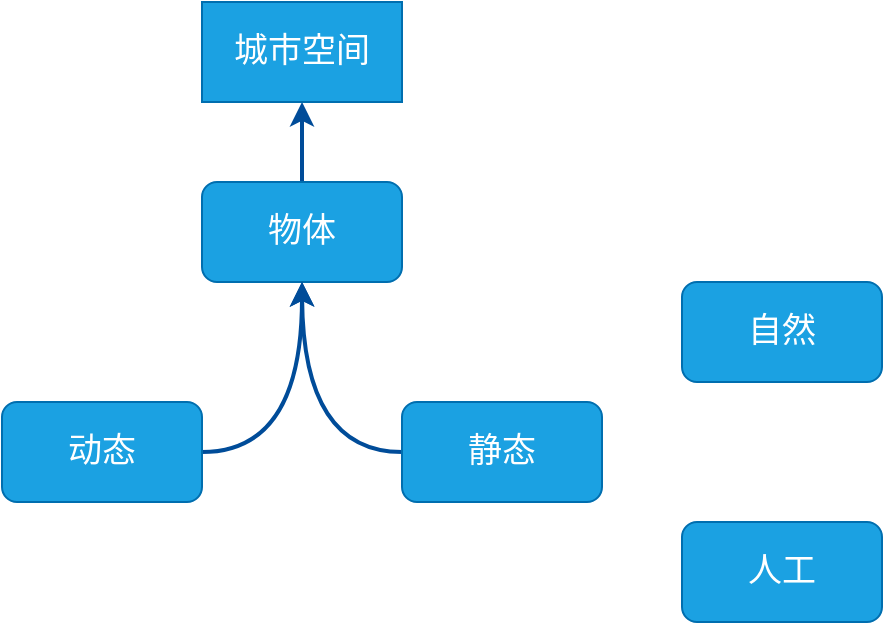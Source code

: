 <mxfile version="14.2.7" type="github">
  <diagram id="hjLzeMbraxswB3M8S4vO" name="Page-1">
    <mxGraphModel dx="922" dy="605" grid="1" gridSize="10" guides="1" tooltips="1" connect="1" arrows="1" fold="1" page="1" pageScale="1" pageWidth="827" pageHeight="1169" math="0" shadow="0">
      <root>
        <mxCell id="0" />
        <mxCell id="1" parent="0" />
        <mxCell id="QH5kVCey-qOMAw6Wp_jd-15" style="edgeStyle=orthogonalEdgeStyle;curved=1;rounded=0;orthogonalLoop=1;jettySize=auto;html=1;exitX=0.5;exitY=0;exitDx=0;exitDy=0;entryX=0.5;entryY=1;entryDx=0;entryDy=0;strokeColor=#004C99;fontColor=#FFFFFF;strokeWidth=2;" edge="1" parent="1" source="QH5kVCey-qOMAw6Wp_jd-1" target="QH5kVCey-qOMAw6Wp_jd-7">
          <mxGeometry relative="1" as="geometry" />
        </mxCell>
        <mxCell id="QH5kVCey-qOMAw6Wp_jd-1" value="" style="rounded=1;whiteSpace=wrap;html=1;fillColor=#1ba1e2;strokeColor=#006EAF;fontColor=#ffffff;strokeWidth=1;" vertex="1" parent="1">
          <mxGeometry x="350" y="120" width="100" height="50" as="geometry" />
        </mxCell>
        <mxCell id="QH5kVCey-qOMAw6Wp_jd-7" value="" style="rounded=0;whiteSpace=wrap;html=1;strokeWidth=1;fontColor=#ffffff;fillColor=#1ba1e2;strokeColor=#006EAF;aspect=fixed;shadow=0;glass=0;sketch=0;" vertex="1" parent="1">
          <mxGeometry x="350" y="30" width="100" height="50" as="geometry" />
        </mxCell>
        <mxCell id="QH5kVCey-qOMAw6Wp_jd-6" value="&lt;font style=&quot;font-size: 17px&quot;&gt;城市空间&lt;/font&gt;" style="text;html=1;align=center;verticalAlign=middle;whiteSpace=wrap;rounded=0;fontColor=#FFFFFF;aspect=fixed;" vertex="1" parent="1">
          <mxGeometry x="365" y="45" width="70" height="20" as="geometry" />
        </mxCell>
        <mxCell id="QH5kVCey-qOMAw6Wp_jd-8" value="&lt;span style=&quot;font-size: 17px&quot;&gt;物体&lt;/span&gt;" style="text;html=1;align=center;verticalAlign=middle;whiteSpace=wrap;rounded=0;fontColor=#FFFFFF;aspect=fixed;" vertex="1" parent="1">
          <mxGeometry x="365" y="135" width="70" height="20" as="geometry" />
        </mxCell>
        <mxCell id="QH5kVCey-qOMAw6Wp_jd-13" style="edgeStyle=orthogonalEdgeStyle;curved=1;rounded=0;orthogonalLoop=1;jettySize=auto;html=1;exitX=1;exitY=0.5;exitDx=0;exitDy=0;entryX=0.5;entryY=1;entryDx=0;entryDy=0;fontColor=#FFFFFF;strokeColor=#004C99;strokeWidth=2;" edge="1" parent="1" source="QH5kVCey-qOMAw6Wp_jd-9" target="QH5kVCey-qOMAw6Wp_jd-1">
          <mxGeometry relative="1" as="geometry" />
        </mxCell>
        <mxCell id="QH5kVCey-qOMAw6Wp_jd-9" value="" style="rounded=1;whiteSpace=wrap;html=1;fillColor=#1ba1e2;strokeColor=#006EAF;fontColor=#ffffff;strokeWidth=1;" vertex="1" parent="1">
          <mxGeometry x="250" y="230" width="100" height="50" as="geometry" />
        </mxCell>
        <mxCell id="QH5kVCey-qOMAw6Wp_jd-10" value="&lt;span style=&quot;font-size: 17px&quot;&gt;动态&lt;/span&gt;" style="text;html=1;align=center;verticalAlign=middle;whiteSpace=wrap;rounded=0;fontColor=#FFFFFF;aspect=fixed;" vertex="1" parent="1">
          <mxGeometry x="265" y="245" width="70" height="20" as="geometry" />
        </mxCell>
        <mxCell id="QH5kVCey-qOMAw6Wp_jd-14" style="edgeStyle=orthogonalEdgeStyle;curved=1;rounded=0;orthogonalLoop=1;jettySize=auto;html=1;exitX=0;exitY=0.5;exitDx=0;exitDy=0;fontColor=#FFFFFF;strokeColor=#004C99;strokeWidth=2;" edge="1" parent="1" source="QH5kVCey-qOMAw6Wp_jd-11">
          <mxGeometry relative="1" as="geometry">
            <mxPoint x="400" y="170" as="targetPoint" />
          </mxGeometry>
        </mxCell>
        <mxCell id="QH5kVCey-qOMAw6Wp_jd-11" value="" style="rounded=1;whiteSpace=wrap;html=1;fillColor=#1ba1e2;strokeColor=#006EAF;fontColor=#ffffff;strokeWidth=1;" vertex="1" parent="1">
          <mxGeometry x="450" y="230" width="100" height="50" as="geometry" />
        </mxCell>
        <mxCell id="QH5kVCey-qOMAw6Wp_jd-12" value="&lt;span style=&quot;font-size: 17px&quot;&gt;静态&lt;/span&gt;" style="text;html=1;align=center;verticalAlign=middle;whiteSpace=wrap;rounded=0;fontColor=#FFFFFF;aspect=fixed;" vertex="1" parent="1">
          <mxGeometry x="465" y="245" width="70" height="20" as="geometry" />
        </mxCell>
        <mxCell id="QH5kVCey-qOMAw6Wp_jd-16" value="" style="rounded=1;whiteSpace=wrap;html=1;fillColor=#1ba1e2;strokeColor=#006EAF;fontColor=#ffffff;strokeWidth=1;" vertex="1" parent="1">
          <mxGeometry x="590" y="290" width="100" height="50" as="geometry" />
        </mxCell>
        <mxCell id="QH5kVCey-qOMAw6Wp_jd-17" value="&lt;span style=&quot;font-size: 17px&quot;&gt;人工&lt;/span&gt;" style="text;html=1;align=center;verticalAlign=middle;whiteSpace=wrap;rounded=0;fontColor=#FFFFFF;aspect=fixed;" vertex="1" parent="1">
          <mxGeometry x="605" y="305" width="70" height="20" as="geometry" />
        </mxCell>
        <mxCell id="QH5kVCey-qOMAw6Wp_jd-18" value="" style="rounded=1;whiteSpace=wrap;html=1;fillColor=#1ba1e2;strokeColor=#006EAF;fontColor=#ffffff;strokeWidth=1;" vertex="1" parent="1">
          <mxGeometry x="590" y="170" width="100" height="50" as="geometry" />
        </mxCell>
        <mxCell id="QH5kVCey-qOMAw6Wp_jd-19" value="&lt;span style=&quot;font-size: 17px&quot;&gt;自然&lt;/span&gt;" style="text;html=1;align=center;verticalAlign=middle;whiteSpace=wrap;rounded=0;fontColor=#FFFFFF;aspect=fixed;" vertex="1" parent="1">
          <mxGeometry x="605" y="185" width="70" height="20" as="geometry" />
        </mxCell>
      </root>
    </mxGraphModel>
  </diagram>
</mxfile>
